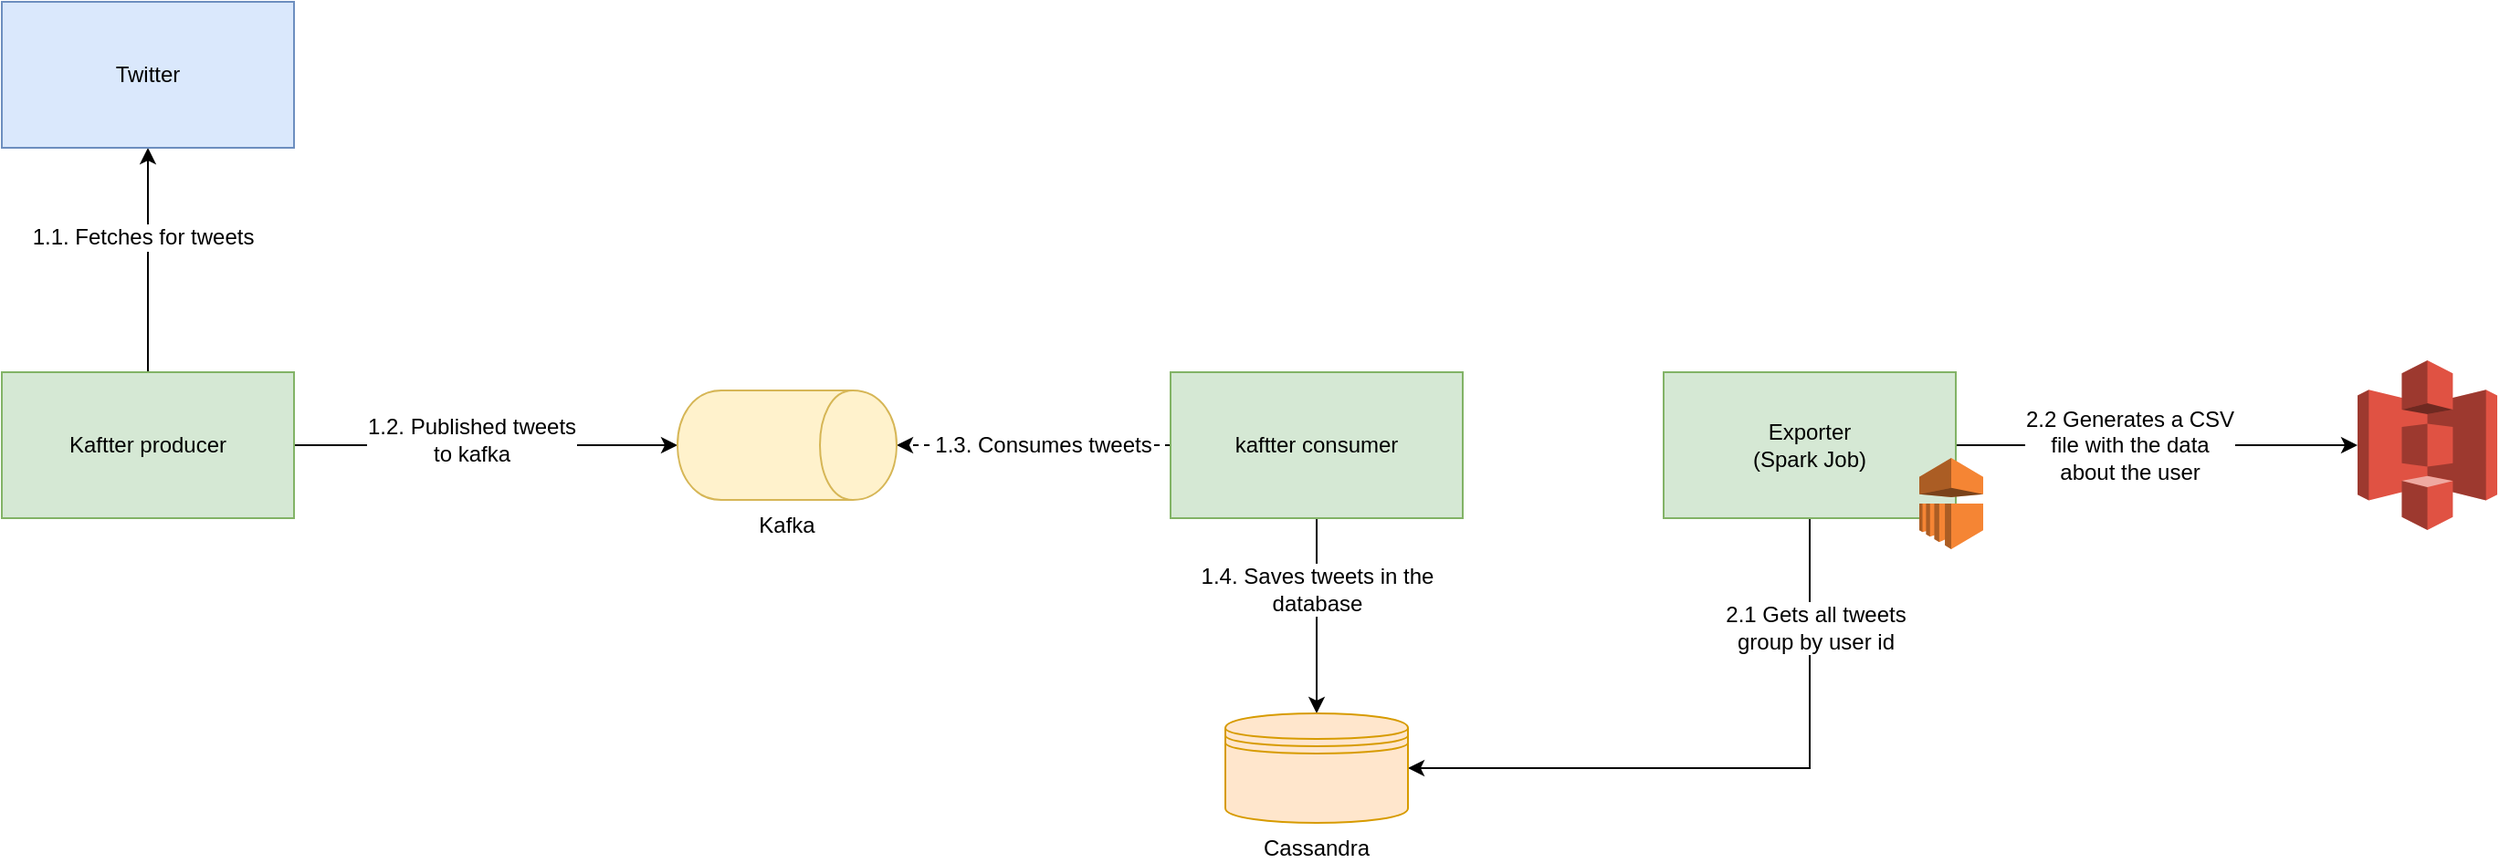<mxfile version="12.9.3" type="device"><diagram id="vhV8qCgmm4v2_XlPBhhn" name="Kaftter"><mxGraphModel dx="1594" dy="971" grid="1" gridSize="10" guides="1" tooltips="1" connect="1" arrows="1" fold="1" page="1" pageScale="1" pageWidth="850" pageHeight="1100" math="0" shadow="0"><root><mxCell id="0"/><mxCell id="1" parent="0"/><mxCell id="hpEyENifhvBFtiRn1l3H-5" style="edgeStyle=orthogonalEdgeStyle;rounded=0;orthogonalLoop=1;jettySize=auto;html=1;" edge="1" parent="1" source="hpEyENifhvBFtiRn1l3H-1" target="hpEyENifhvBFtiRn1l3H-4"><mxGeometry relative="1" as="geometry"/></mxCell><mxCell id="hpEyENifhvBFtiRn1l3H-20" value="1.2. Published tweets&lt;br&gt;to kafka" style="text;html=1;align=center;verticalAlign=middle;resizable=0;points=[];labelBackgroundColor=#ffffff;" vertex="1" connectable="0" parent="hpEyENifhvBFtiRn1l3H-5"><mxGeometry x="-0.083" y="3" relative="1" as="geometry"><mxPoint as="offset"/></mxGeometry></mxCell><mxCell id="hpEyENifhvBFtiRn1l3H-14" style="edgeStyle=orthogonalEdgeStyle;rounded=0;orthogonalLoop=1;jettySize=auto;html=1;entryX=0.5;entryY=1;entryDx=0;entryDy=0;" edge="1" parent="1" source="hpEyENifhvBFtiRn1l3H-1" target="hpEyENifhvBFtiRn1l3H-13"><mxGeometry relative="1" as="geometry"/></mxCell><mxCell id="hpEyENifhvBFtiRn1l3H-17" value="1.1. Fetches for tweets" style="text;html=1;align=center;verticalAlign=middle;resizable=0;points=[];labelBackgroundColor=#ffffff;" vertex="1" connectable="0" parent="hpEyENifhvBFtiRn1l3H-14"><mxGeometry x="0.212" y="3" relative="1" as="geometry"><mxPoint as="offset"/></mxGeometry></mxCell><mxCell id="hpEyENifhvBFtiRn1l3H-1" value="Kaftter producer" style="rounded=0;whiteSpace=wrap;html=1;fillColor=#d5e8d4;strokeColor=#82b366;" vertex="1" parent="1"><mxGeometry x="240" y="483" width="160" height="80" as="geometry"/></mxCell><mxCell id="hpEyENifhvBFtiRn1l3H-6" style="edgeStyle=orthogonalEdgeStyle;rounded=0;orthogonalLoop=1;jettySize=auto;html=1;dashed=1;" edge="1" parent="1" source="hpEyENifhvBFtiRn1l3H-2" target="hpEyENifhvBFtiRn1l3H-4"><mxGeometry relative="1" as="geometry"/></mxCell><mxCell id="hpEyENifhvBFtiRn1l3H-21" value="1.3. Consumes tweets" style="text;html=1;align=center;verticalAlign=middle;resizable=0;points=[];labelBackgroundColor=#ffffff;" vertex="1" connectable="0" parent="hpEyENifhvBFtiRn1l3H-6"><mxGeometry x="0.164" relative="1" as="geometry"><mxPoint x="17.5" as="offset"/></mxGeometry></mxCell><mxCell id="hpEyENifhvBFtiRn1l3H-8" style="edgeStyle=orthogonalEdgeStyle;rounded=0;orthogonalLoop=1;jettySize=auto;html=1;entryX=0.5;entryY=0;entryDx=0;entryDy=0;" edge="1" parent="1" source="hpEyENifhvBFtiRn1l3H-2" target="hpEyENifhvBFtiRn1l3H-7"><mxGeometry relative="1" as="geometry"/></mxCell><mxCell id="hpEyENifhvBFtiRn1l3H-22" value="1.4. Saves tweets in the&lt;br&gt;database" style="text;html=1;align=center;verticalAlign=middle;resizable=0;points=[];labelBackgroundColor=#ffffff;" vertex="1" connectable="0" parent="hpEyENifhvBFtiRn1l3H-8"><mxGeometry x="-0.271" relative="1" as="geometry"><mxPoint as="offset"/></mxGeometry></mxCell><mxCell id="hpEyENifhvBFtiRn1l3H-2" value="kaftter consumer" style="rounded=0;whiteSpace=wrap;html=1;fillColor=#d5e8d4;strokeColor=#82b366;" vertex="1" parent="1"><mxGeometry x="880" y="483" width="160" height="80" as="geometry"/></mxCell><mxCell id="hpEyENifhvBFtiRn1l3H-15" style="edgeStyle=orthogonalEdgeStyle;rounded=0;orthogonalLoop=1;jettySize=auto;html=1;entryX=1;entryY=0.5;entryDx=0;entryDy=0;" edge="1" parent="1" source="hpEyENifhvBFtiRn1l3H-3" target="hpEyENifhvBFtiRn1l3H-7"><mxGeometry relative="1" as="geometry"><Array as="points"><mxPoint x="1230" y="700"/></Array></mxGeometry></mxCell><mxCell id="hpEyENifhvBFtiRn1l3H-23" value="2.1 Gets all tweets&lt;br&gt;group by user id" style="text;html=1;align=center;verticalAlign=middle;resizable=0;points=[];labelBackgroundColor=#ffffff;" vertex="1" connectable="0" parent="hpEyENifhvBFtiRn1l3H-15"><mxGeometry x="-0.665" y="3" relative="1" as="geometry"><mxPoint as="offset"/></mxGeometry></mxCell><mxCell id="hpEyENifhvBFtiRn1l3H-16" style="edgeStyle=orthogonalEdgeStyle;rounded=0;orthogonalLoop=1;jettySize=auto;html=1;" edge="1" parent="1" source="hpEyENifhvBFtiRn1l3H-3" target="hpEyENifhvBFtiRn1l3H-10"><mxGeometry relative="1" as="geometry"/></mxCell><mxCell id="hpEyENifhvBFtiRn1l3H-24" value="2.2 Generates a CSV&lt;br&gt;file with the data&lt;br&gt;about the user" style="text;html=1;align=center;verticalAlign=middle;resizable=0;points=[];labelBackgroundColor=#ffffff;" vertex="1" connectable="0" parent="hpEyENifhvBFtiRn1l3H-16"><mxGeometry x="-0.135" relative="1" as="geometry"><mxPoint as="offset"/></mxGeometry></mxCell><mxCell id="hpEyENifhvBFtiRn1l3H-3" value="Exporter&lt;br&gt;(Spark Job)" style="rounded=0;whiteSpace=wrap;html=1;fillColor=#d5e8d4;strokeColor=#82b366;" vertex="1" parent="1"><mxGeometry x="1150" y="483" width="160" height="80" as="geometry"/></mxCell><mxCell id="hpEyENifhvBFtiRn1l3H-4" value="Kafka" style="shape=cylinder;whiteSpace=wrap;html=1;boundedLbl=1;backgroundOutline=1;direction=south;labelPosition=center;verticalLabelPosition=bottom;align=center;verticalAlign=top;fillColor=#fff2cc;strokeColor=#d6b656;" vertex="1" parent="1"><mxGeometry x="610" y="493" width="120" height="60" as="geometry"/></mxCell><mxCell id="hpEyENifhvBFtiRn1l3H-7" value="Cassandra" style="shape=datastore;whiteSpace=wrap;html=1;fillColor=#ffe6cc;strokeColor=#d79b00;labelPosition=center;verticalLabelPosition=bottom;align=center;verticalAlign=top;" vertex="1" parent="1"><mxGeometry x="910" y="670" width="100" height="60" as="geometry"/></mxCell><mxCell id="hpEyENifhvBFtiRn1l3H-10" value="" style="outlineConnect=0;dashed=0;verticalLabelPosition=bottom;verticalAlign=top;align=center;html=1;shape=mxgraph.aws3.s3;fillColor=#E05243;gradientColor=none;" vertex="1" parent="1"><mxGeometry x="1530" y="476.5" width="76.5" height="93" as="geometry"/></mxCell><mxCell id="hpEyENifhvBFtiRn1l3H-13" value="Twitter" style="rounded=0;whiteSpace=wrap;html=1;fillColor=#dae8fc;strokeColor=#6c8ebf;" vertex="1" parent="1"><mxGeometry x="240" y="280" width="160" height="80" as="geometry"/></mxCell><mxCell id="hpEyENifhvBFtiRn1l3H-25" value="" style="outlineConnect=0;dashed=0;verticalLabelPosition=bottom;verticalAlign=top;align=center;html=1;shape=mxgraph.aws3.emr;fillColor=#F58534;gradientColor=none;" vertex="1" parent="1"><mxGeometry x="1290" y="530" width="35" height="50" as="geometry"/></mxCell></root></mxGraphModel></diagram></mxfile>